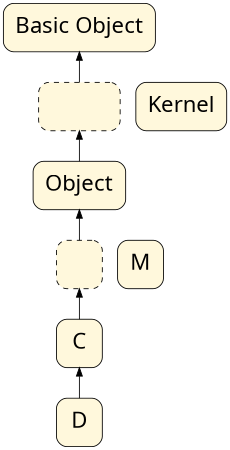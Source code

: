 digraph d {
  bgcolor = transparent size = "3,3"

  node  [
    fontname = "Gotham Pro",
    margin = 0.2,
    shape = box,
    style = "filled, rounded",
    color = black,
    fillcolor = cornsilk
    fontsize = 26
  ]

  edge  [ color = black, dir = back, headport = n ]

  basic_object [ label = "Basic Object"]
  kernel_bg    [ label = "______", fontcolor = cornsilk, style = "filled, rounded, dashed" ]
  kernel       [ label = "Kernel", pos = "5,0" ]
  object       [ label = "Object" ]
  m_bg         [ label = "_", fontcolor = cornsilk, style = "filled, rounded, dashed" ]
  m            [ label = "M" ]
  c            [ label = "C" ]
  d            [ label = "D" ]

  basic_object -> kernel_bg -> object -> m_bg -> c -> d

  { rank = same kernel_bg kernel }
  { rank = same m_bg m }
}
